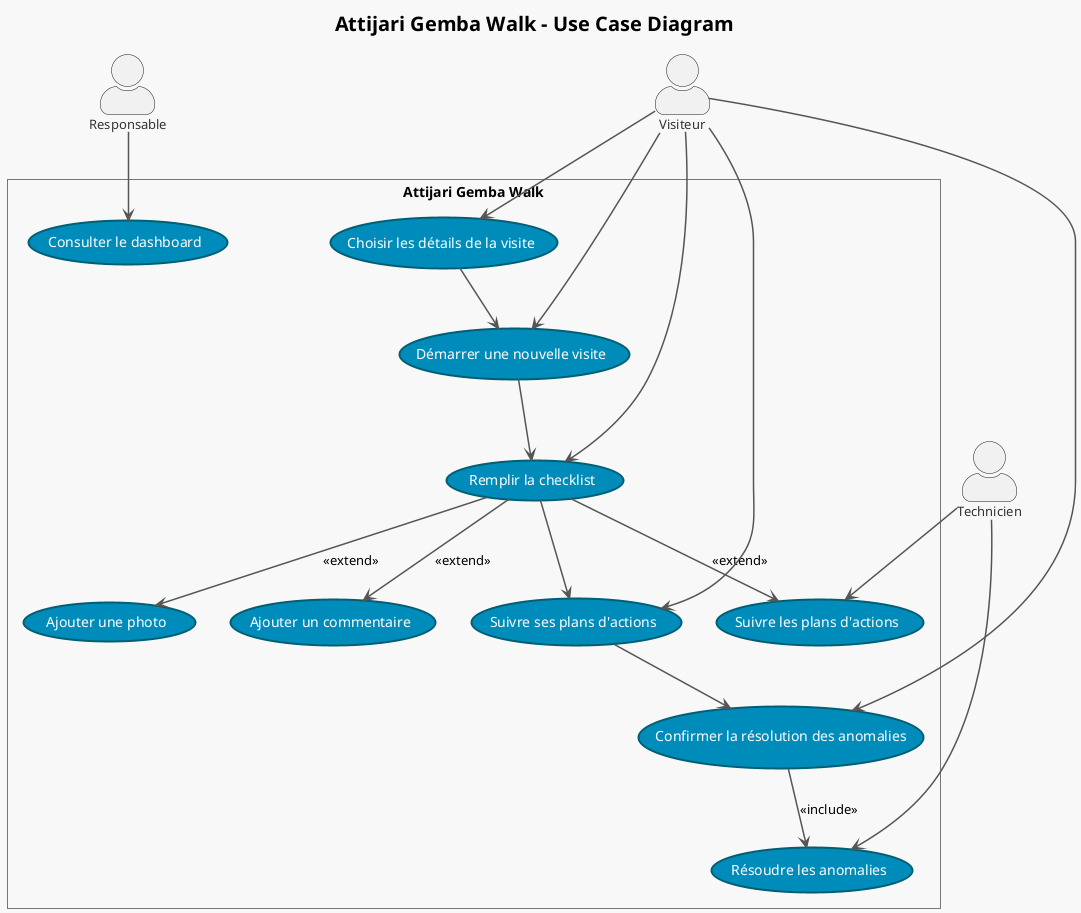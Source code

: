@startuml
' === General Settings ===
skinparam backgroundColor #F8F8F8
skinparam style strictuml
skinparam actorStyle awesome

skinparam usecase {
  BackgroundColor #008CBA
  BorderColor #005F73
  FontColor white
  BorderThickness 2
  RoundCorner 20
  FontSize 14
  StereotypeFontColor #444444
}

skinparam actor {
  FontSize 13
  FontColor #333333
}

skinparam rectangle {
  BorderColor #777777
  RoundCorner 10
}

skinparam arrow {
  Color #555555
  Thickness 1.5
}

skinparam stereotypeCBackgroundColor #EEEEEE

title <size:20><b>Attijari Gemba Walk – Use Case Diagram</b></size>

' === Actors ===
actor "Visiteur" as Visiteur
actor "Technicien" as Technicien
actor "Responsable" as Responsable

' === System Boundary ===
rectangle "Attijari Gemba Walk" {
  (Choisir les détails de la visite) as U1
  (Démarrer une nouvelle visite) as U2
  (Remplir la checklist) as U3
  (Ajouter une photo) as U4
  (Ajouter un commentaire) as U5
  (Suivre les plans d'actions) as U6
  (Suivre ses plans d'actions) as U7
  (Confirmer la résolution des anomalies) as U8
  (Résoudre les anomalies) as U9
  (Consulter le dashboard) as U10

  ' === Logical Flow (Vertical) ===
  U1 -down-> U2
  U2 -down-> U3
  U3 -down-> U7
  U7 -down-> U8

  ' === Use Case Extensions and Includes ===
  U3 --> U4 : <<extend>>
  U3 --> U5 : <<extend>>
  U3 --> U6 : <<extend>>
  U8 --> U9 : <<include>>
}

' === Associations ===
Visiteur --> U1
Visiteur --> U2
Visiteur --> U3
Visiteur --> U7
Visiteur --> U8

Technicien --> U6
Technicien --> U9
Responsable --> U10

@enduml
